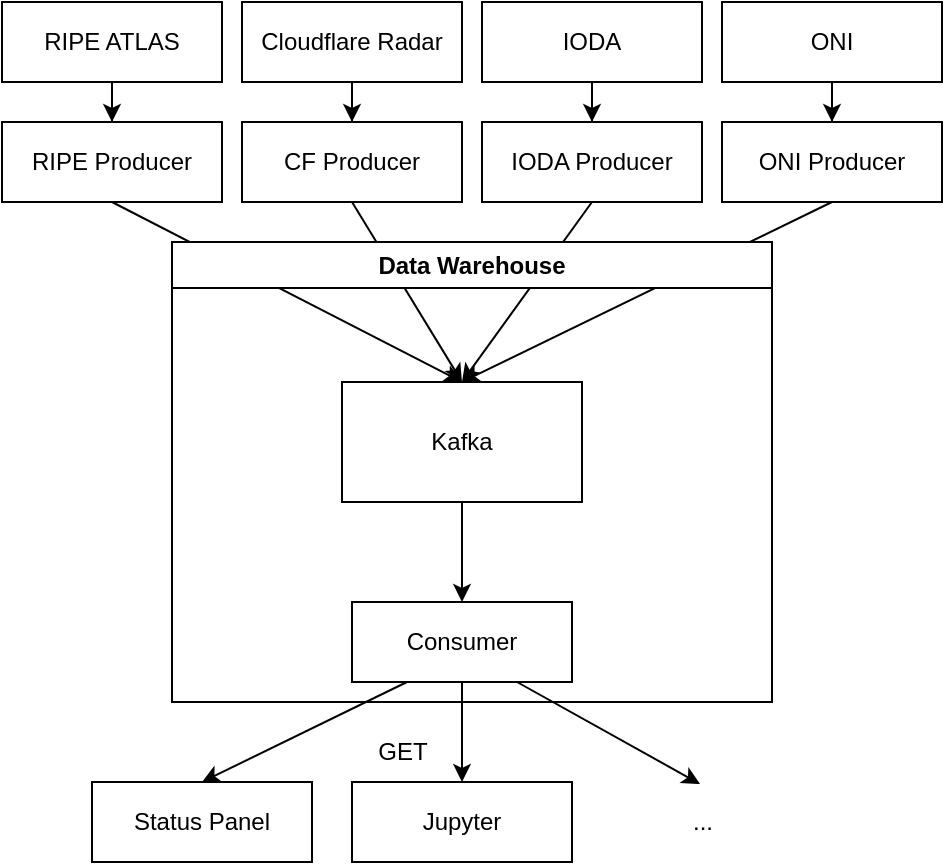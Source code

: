<mxfile version="24.0.1" type="device">
  <diagram name="Seite-1" id="lokguVCUrS1jEvH7IM0N">
    <mxGraphModel dx="1195" dy="655" grid="1" gridSize="10" guides="1" tooltips="1" connect="1" arrows="1" fold="1" page="1" pageScale="1" pageWidth="827" pageHeight="1169" math="0" shadow="0">
      <root>
        <mxCell id="0" />
        <mxCell id="1" parent="0" />
        <mxCell id="VC1JzTCELzQaM9AkWMWD-9" value="" style="edgeStyle=orthogonalEdgeStyle;rounded=0;orthogonalLoop=1;jettySize=auto;html=1;" edge="1" parent="1" source="VC1JzTCELzQaM9AkWMWD-1" target="VC1JzTCELzQaM9AkWMWD-5">
          <mxGeometry relative="1" as="geometry" />
        </mxCell>
        <mxCell id="VC1JzTCELzQaM9AkWMWD-1" value="RIPE ATLAS" style="rounded=0;whiteSpace=wrap;html=1;" vertex="1" parent="1">
          <mxGeometry x="25" y="140" width="110" height="40" as="geometry" />
        </mxCell>
        <mxCell id="VC1JzTCELzQaM9AkWMWD-10" value="" style="edgeStyle=orthogonalEdgeStyle;rounded=0;orthogonalLoop=1;jettySize=auto;html=1;" edge="1" parent="1" source="VC1JzTCELzQaM9AkWMWD-2" target="VC1JzTCELzQaM9AkWMWD-6">
          <mxGeometry relative="1" as="geometry" />
        </mxCell>
        <mxCell id="VC1JzTCELzQaM9AkWMWD-2" value="Cloudflare Radar" style="rounded=0;whiteSpace=wrap;html=1;" vertex="1" parent="1">
          <mxGeometry x="145" y="140" width="110" height="40" as="geometry" />
        </mxCell>
        <mxCell id="VC1JzTCELzQaM9AkWMWD-11" value="" style="edgeStyle=orthogonalEdgeStyle;rounded=0;orthogonalLoop=1;jettySize=auto;html=1;" edge="1" parent="1" source="VC1JzTCELzQaM9AkWMWD-3" target="VC1JzTCELzQaM9AkWMWD-7">
          <mxGeometry relative="1" as="geometry" />
        </mxCell>
        <mxCell id="VC1JzTCELzQaM9AkWMWD-3" value="IODA" style="rounded=0;whiteSpace=wrap;html=1;" vertex="1" parent="1">
          <mxGeometry x="265" y="140" width="110" height="40" as="geometry" />
        </mxCell>
        <mxCell id="VC1JzTCELzQaM9AkWMWD-12" value="" style="edgeStyle=orthogonalEdgeStyle;rounded=0;orthogonalLoop=1;jettySize=auto;html=1;" edge="1" parent="1" source="VC1JzTCELzQaM9AkWMWD-4" target="VC1JzTCELzQaM9AkWMWD-8">
          <mxGeometry relative="1" as="geometry" />
        </mxCell>
        <mxCell id="VC1JzTCELzQaM9AkWMWD-4" value="ONI" style="rounded=0;whiteSpace=wrap;html=1;" vertex="1" parent="1">
          <mxGeometry x="385" y="140" width="110" height="40" as="geometry" />
        </mxCell>
        <mxCell id="VC1JzTCELzQaM9AkWMWD-43" style="rounded=0;orthogonalLoop=1;jettySize=auto;html=1;exitX=0.5;exitY=1;exitDx=0;exitDy=0;entryX=0.5;entryY=0;entryDx=0;entryDy=0;" edge="1" parent="1" source="VC1JzTCELzQaM9AkWMWD-5" target="VC1JzTCELzQaM9AkWMWD-42">
          <mxGeometry relative="1" as="geometry" />
        </mxCell>
        <mxCell id="VC1JzTCELzQaM9AkWMWD-5" value="RIPE Producer" style="rounded=0;whiteSpace=wrap;html=1;" vertex="1" parent="1">
          <mxGeometry x="25" y="200" width="110" height="40" as="geometry" />
        </mxCell>
        <mxCell id="VC1JzTCELzQaM9AkWMWD-44" style="rounded=0;orthogonalLoop=1;jettySize=auto;html=1;exitX=0.5;exitY=1;exitDx=0;exitDy=0;entryX=0.5;entryY=0;entryDx=0;entryDy=0;" edge="1" parent="1" source="VC1JzTCELzQaM9AkWMWD-6" target="VC1JzTCELzQaM9AkWMWD-42">
          <mxGeometry relative="1" as="geometry" />
        </mxCell>
        <mxCell id="VC1JzTCELzQaM9AkWMWD-6" value="CF Producer" style="rounded=0;whiteSpace=wrap;html=1;" vertex="1" parent="1">
          <mxGeometry x="145" y="200" width="110" height="40" as="geometry" />
        </mxCell>
        <mxCell id="VC1JzTCELzQaM9AkWMWD-45" style="rounded=0;orthogonalLoop=1;jettySize=auto;html=1;exitX=0.5;exitY=1;exitDx=0;exitDy=0;entryX=0.5;entryY=0;entryDx=0;entryDy=0;" edge="1" parent="1" source="VC1JzTCELzQaM9AkWMWD-7" target="VC1JzTCELzQaM9AkWMWD-42">
          <mxGeometry relative="1" as="geometry" />
        </mxCell>
        <mxCell id="VC1JzTCELzQaM9AkWMWD-7" value="IODA Producer" style="rounded=0;whiteSpace=wrap;html=1;" vertex="1" parent="1">
          <mxGeometry x="265" y="200" width="110" height="40" as="geometry" />
        </mxCell>
        <mxCell id="VC1JzTCELzQaM9AkWMWD-46" style="rounded=0;orthogonalLoop=1;jettySize=auto;html=1;exitX=0.5;exitY=1;exitDx=0;exitDy=0;entryX=0.5;entryY=0;entryDx=0;entryDy=0;" edge="1" parent="1" source="VC1JzTCELzQaM9AkWMWD-8" target="VC1JzTCELzQaM9AkWMWD-42">
          <mxGeometry relative="1" as="geometry" />
        </mxCell>
        <mxCell id="VC1JzTCELzQaM9AkWMWD-8" value="ONI Producer" style="rounded=0;whiteSpace=wrap;html=1;" vertex="1" parent="1">
          <mxGeometry x="385" y="200" width="110" height="40" as="geometry" />
        </mxCell>
        <mxCell id="VC1JzTCELzQaM9AkWMWD-27" value="Data Warehouse" style="swimlane;whiteSpace=wrap;html=1;align=center;" vertex="1" parent="1">
          <mxGeometry x="110" y="260" width="300" height="230" as="geometry">
            <mxRectangle x="110" y="260" width="130" height="30" as="alternateBounds" />
          </mxGeometry>
        </mxCell>
        <mxCell id="VC1JzTCELzQaM9AkWMWD-47" style="edgeStyle=orthogonalEdgeStyle;rounded=0;orthogonalLoop=1;jettySize=auto;html=1;exitX=0.5;exitY=1;exitDx=0;exitDy=0;entryX=0.5;entryY=0;entryDx=0;entryDy=0;" edge="1" parent="VC1JzTCELzQaM9AkWMWD-27" source="VC1JzTCELzQaM9AkWMWD-42" target="VC1JzTCELzQaM9AkWMWD-25">
          <mxGeometry relative="1" as="geometry" />
        </mxCell>
        <mxCell id="VC1JzTCELzQaM9AkWMWD-42" value="Kafka" style="rounded=0;whiteSpace=wrap;html=1;" vertex="1" parent="VC1JzTCELzQaM9AkWMWD-27">
          <mxGeometry x="85" y="70" width="120" height="60" as="geometry" />
        </mxCell>
        <mxCell id="VC1JzTCELzQaM9AkWMWD-25" value="Consumer" style="rounded=0;whiteSpace=wrap;html=1;" vertex="1" parent="VC1JzTCELzQaM9AkWMWD-27">
          <mxGeometry x="90" y="180" width="110" height="40" as="geometry" />
        </mxCell>
        <mxCell id="VC1JzTCELzQaM9AkWMWD-28" value="Status Panel" style="rounded=0;whiteSpace=wrap;html=1;" vertex="1" parent="VC1JzTCELzQaM9AkWMWD-27">
          <mxGeometry x="-40" y="270" width="110" height="40" as="geometry" />
        </mxCell>
        <mxCell id="VC1JzTCELzQaM9AkWMWD-32" style="rounded=0;orthogonalLoop=1;jettySize=auto;html=1;exitX=0.25;exitY=1;exitDx=0;exitDy=0;entryX=0.5;entryY=0;entryDx=0;entryDy=0;" edge="1" parent="VC1JzTCELzQaM9AkWMWD-27" source="VC1JzTCELzQaM9AkWMWD-25" target="VC1JzTCELzQaM9AkWMWD-28">
          <mxGeometry relative="1" as="geometry" />
        </mxCell>
        <mxCell id="VC1JzTCELzQaM9AkWMWD-29" value="Jupyter" style="rounded=0;whiteSpace=wrap;html=1;" vertex="1" parent="VC1JzTCELzQaM9AkWMWD-27">
          <mxGeometry x="90" y="270" width="110" height="40" as="geometry" />
        </mxCell>
        <mxCell id="VC1JzTCELzQaM9AkWMWD-33" style="edgeStyle=orthogonalEdgeStyle;rounded=0;orthogonalLoop=1;jettySize=auto;html=1;exitX=0.5;exitY=1;exitDx=0;exitDy=0;entryX=0.5;entryY=0;entryDx=0;entryDy=0;" edge="1" parent="VC1JzTCELzQaM9AkWMWD-27" source="VC1JzTCELzQaM9AkWMWD-25" target="VC1JzTCELzQaM9AkWMWD-29">
          <mxGeometry relative="1" as="geometry" />
        </mxCell>
        <mxCell id="VC1JzTCELzQaM9AkWMWD-31" value="..." style="text;html=1;align=center;verticalAlign=middle;resizable=0;points=[];autosize=1;strokeColor=none;fillColor=none;" vertex="1" parent="VC1JzTCELzQaM9AkWMWD-27">
          <mxGeometry x="250" y="275" width="30" height="30" as="geometry" />
        </mxCell>
        <mxCell id="VC1JzTCELzQaM9AkWMWD-34" style="rounded=0;orthogonalLoop=1;jettySize=auto;html=1;exitX=0.75;exitY=1;exitDx=0;exitDy=0;entryX=0.467;entryY=-0.133;entryDx=0;entryDy=0;entryPerimeter=0;" edge="1" parent="VC1JzTCELzQaM9AkWMWD-27" source="VC1JzTCELzQaM9AkWMWD-25" target="VC1JzTCELzQaM9AkWMWD-31">
          <mxGeometry relative="1" as="geometry" />
        </mxCell>
        <mxCell id="VC1JzTCELzQaM9AkWMWD-35" value="GET" style="text;html=1;align=center;verticalAlign=middle;resizable=0;points=[];autosize=1;strokeColor=none;fillColor=none;" vertex="1" parent="VC1JzTCELzQaM9AkWMWD-27">
          <mxGeometry x="90" y="240" width="50" height="30" as="geometry" />
        </mxCell>
      </root>
    </mxGraphModel>
  </diagram>
</mxfile>
